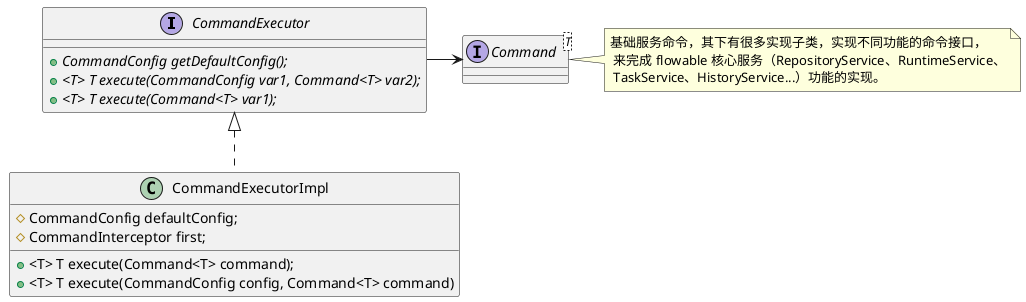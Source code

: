 @startuml

interface CommandExecutor
class CommandExecutorImpl

interface Command<T>

CommandExecutor -right-> Command
note right of Command : 基础服务命令，其下有很多实现子类，实现不同功能的命令接口，\n 来完成 flowable 核心服务（RepositoryService、RuntimeService、\n TaskService、HistoryService...）功能的实现。

CommandExecutorImpl .up.|> CommandExecutor

interface CommandExecutor {
    + {abstract} CommandConfig getDefaultConfig();
    + {abstract} <T> T execute(CommandConfig var1, Command<T> var2);
    + {abstract} <T> T execute(Command<T> var1);
}

class CommandExecutorImpl {
    # CommandConfig defaultConfig;
    # CommandInterceptor first;
    + <T> T execute(Command<T> command);
    + <T> T execute(CommandConfig config, Command<T> command)
}


@enduml